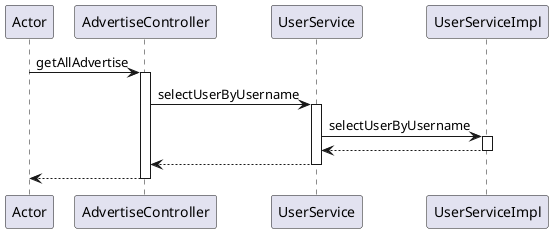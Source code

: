 @startuml
participant Actor
Actor -> AdvertiseController : getAllAdvertise
activate AdvertiseController
AdvertiseController -> UserService : selectUserByUsername
activate UserService
UserService -> UserServiceImpl : selectUserByUsername
activate UserServiceImpl
UserServiceImpl --> UserService
deactivate UserServiceImpl
UserService --> AdvertiseController
deactivate UserService
return
@enduml